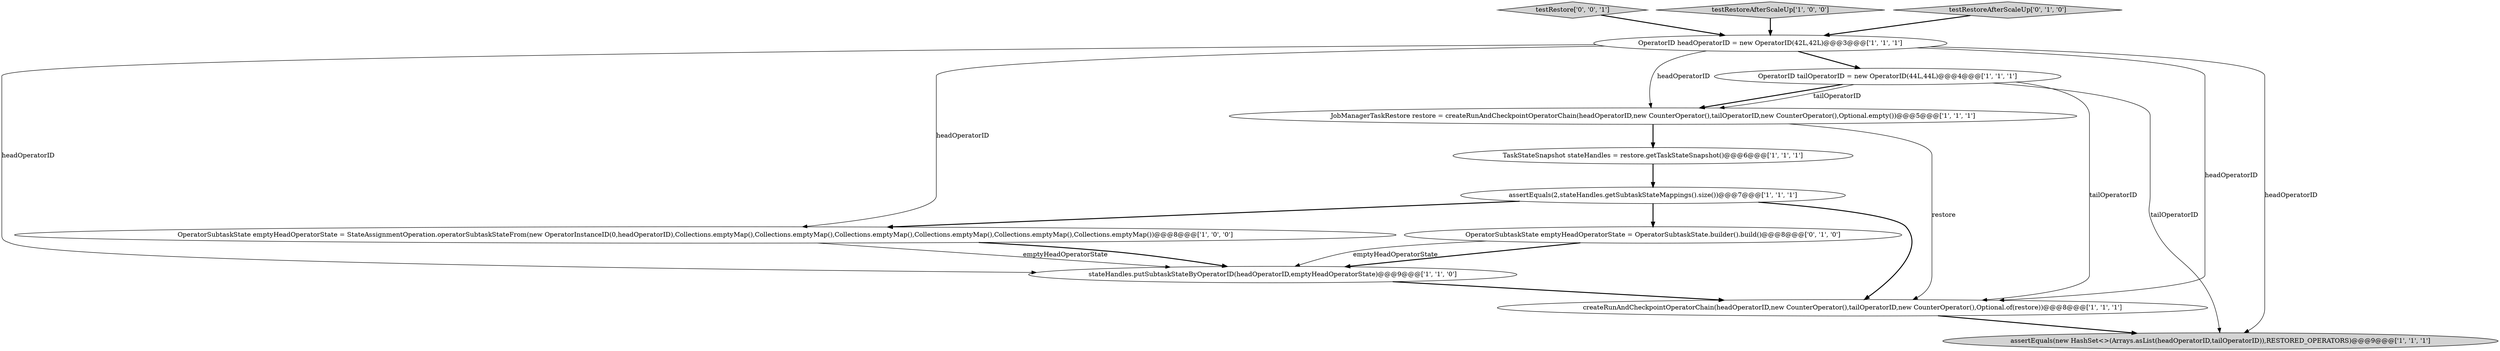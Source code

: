 digraph {
10 [style = filled, label = "OperatorSubtaskState emptyHeadOperatorState = OperatorSubtaskState.builder().build()@@@8@@@['0', '1', '0']", fillcolor = white, shape = ellipse image = "AAA0AAABBB2BBB"];
12 [style = filled, label = "testRestore['0', '0', '1']", fillcolor = lightgray, shape = diamond image = "AAA0AAABBB3BBB"];
2 [style = filled, label = "stateHandles.putSubtaskStateByOperatorID(headOperatorID,emptyHeadOperatorState)@@@9@@@['1', '1', '0']", fillcolor = white, shape = ellipse image = "AAA0AAABBB1BBB"];
7 [style = filled, label = "testRestoreAfterScaleUp['1', '0', '0']", fillcolor = lightgray, shape = diamond image = "AAA0AAABBB1BBB"];
8 [style = filled, label = "createRunAndCheckpointOperatorChain(headOperatorID,new CounterOperator(),tailOperatorID,new CounterOperator(),Optional.of(restore))@@@8@@@['1', '1', '1']", fillcolor = white, shape = ellipse image = "AAA0AAABBB1BBB"];
1 [style = filled, label = "OperatorID headOperatorID = new OperatorID(42L,42L)@@@3@@@['1', '1', '1']", fillcolor = white, shape = ellipse image = "AAA0AAABBB1BBB"];
11 [style = filled, label = "testRestoreAfterScaleUp['0', '1', '0']", fillcolor = lightgray, shape = diamond image = "AAA0AAABBB2BBB"];
9 [style = filled, label = "OperatorID tailOperatorID = new OperatorID(44L,44L)@@@4@@@['1', '1', '1']", fillcolor = white, shape = ellipse image = "AAA0AAABBB1BBB"];
3 [style = filled, label = "TaskStateSnapshot stateHandles = restore.getTaskStateSnapshot()@@@6@@@['1', '1', '1']", fillcolor = white, shape = ellipse image = "AAA0AAABBB1BBB"];
5 [style = filled, label = "assertEquals(new HashSet<>(Arrays.asList(headOperatorID,tailOperatorID)),RESTORED_OPERATORS)@@@9@@@['1', '1', '1']", fillcolor = lightgray, shape = ellipse image = "AAA0AAABBB1BBB"];
4 [style = filled, label = "assertEquals(2,stateHandles.getSubtaskStateMappings().size())@@@7@@@['1', '1', '1']", fillcolor = white, shape = ellipse image = "AAA0AAABBB1BBB"];
6 [style = filled, label = "OperatorSubtaskState emptyHeadOperatorState = StateAssignmentOperation.operatorSubtaskStateFrom(new OperatorInstanceID(0,headOperatorID),Collections.emptyMap(),Collections.emptyMap(),Collections.emptyMap(),Collections.emptyMap(),Collections.emptyMap(),Collections.emptyMap())@@@8@@@['1', '0', '0']", fillcolor = white, shape = ellipse image = "AAA0AAABBB1BBB"];
0 [style = filled, label = "JobManagerTaskRestore restore = createRunAndCheckpointOperatorChain(headOperatorID,new CounterOperator(),tailOperatorID,new CounterOperator(),Optional.empty())@@@5@@@['1', '1', '1']", fillcolor = white, shape = ellipse image = "AAA0AAABBB1BBB"];
1->6 [style = solid, label="headOperatorID"];
4->6 [style = bold, label=""];
9->8 [style = solid, label="tailOperatorID"];
6->2 [style = solid, label="emptyHeadOperatorState"];
1->9 [style = bold, label=""];
10->2 [style = bold, label=""];
8->5 [style = bold, label=""];
0->8 [style = solid, label="restore"];
1->5 [style = solid, label="headOperatorID"];
12->1 [style = bold, label=""];
11->1 [style = bold, label=""];
4->8 [style = bold, label=""];
9->0 [style = bold, label=""];
0->3 [style = bold, label=""];
1->0 [style = solid, label="headOperatorID"];
6->2 [style = bold, label=""];
2->8 [style = bold, label=""];
9->5 [style = solid, label="tailOperatorID"];
9->0 [style = solid, label="tailOperatorID"];
1->8 [style = solid, label="headOperatorID"];
4->10 [style = bold, label=""];
7->1 [style = bold, label=""];
10->2 [style = solid, label="emptyHeadOperatorState"];
3->4 [style = bold, label=""];
1->2 [style = solid, label="headOperatorID"];
}
